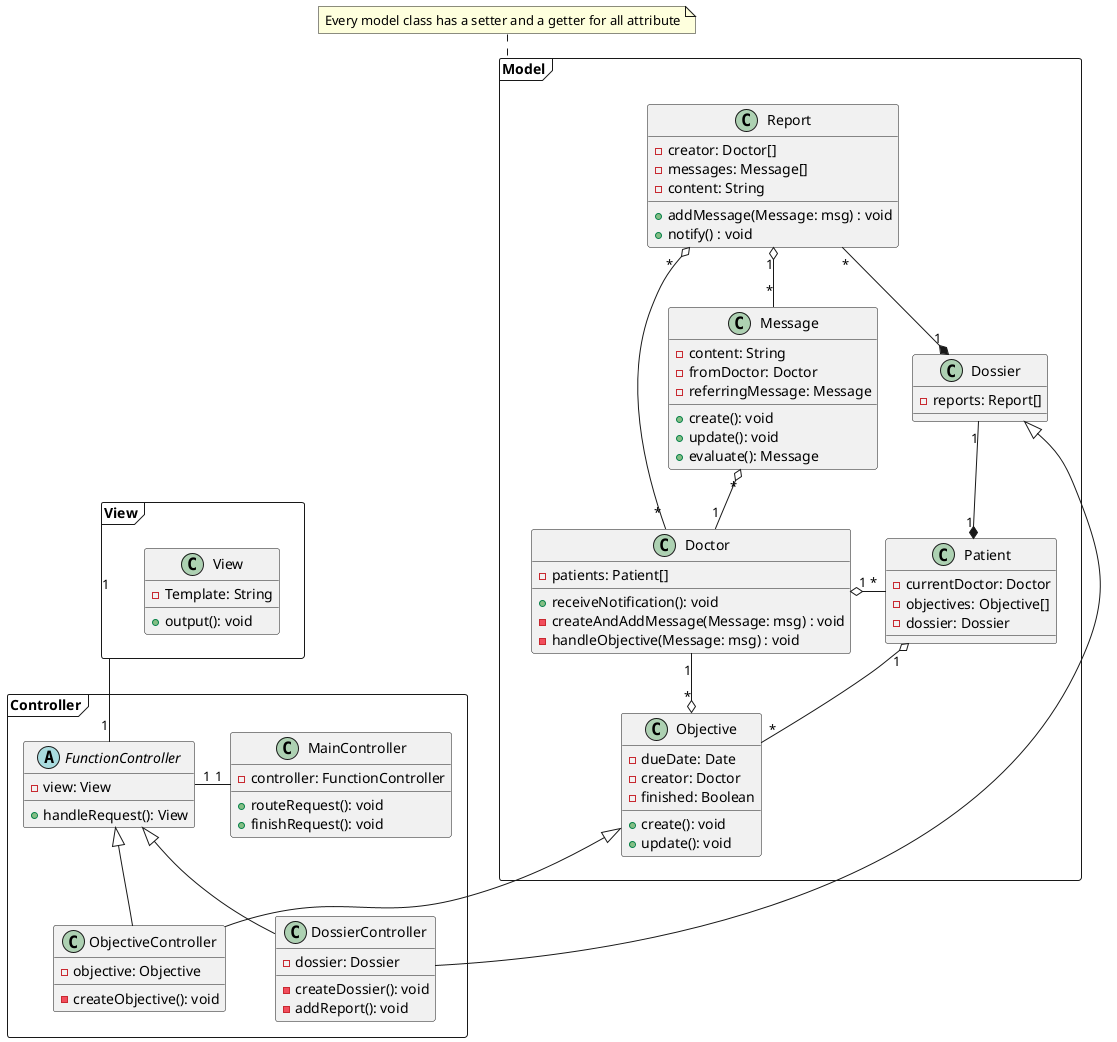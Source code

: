 @startuml
package Controller <<Frame>> {
       class MainController{
           -controller: FunctionController
           +routeRequest(): void
           +finishRequest(): void
       }
       abstract class FunctionController{
          -view: View
          +handleRequest(): View
       }
       class ObjectiveController{
         -objective: Objective
         -createObjective(): void
       }
       class DossierController{
          -dossier: Dossier
          -createDossier(): void
          -addReport(): void
       }

}
package View <<Frame>> {
    class View{
        -Template: String
        +output(): void
    }
}
package Model <<Frame>> {
    class Doctor{
        -patients: Patient[]
        +receiveNotification(): void
        -createAndAddMessage(Message: msg) : void
        -handleObjective(Message: msg) : void
    }

    class Patient{
        -currentDoctor: Doctor
        -objectives: Objective[]
        -dossier: Dossier
    }

    class Objective{
        -dueDate: Date
        -creator: Doctor
        -finished: Boolean
        +create(): void
        +update(): void
    }

    class Report{
        -creator: Doctor[]
        -messages: Message[]
        -content: String
        +addMessage(Message: msg) : void
        +notify() : void
    }

    class Dossier{
        -reports: Report[]
    }

    class Message{
        -content: String
        -fromDoctor: Doctor
        -referringMessage: Message
        +create(): void
        +update(): void
        +evaluate(): Message
    }
}
Objective "*" o-- "1" Doctor
Doctor "1" o- "*" Patient
Patient "1" o-- "*" Objective
Report " *  " o-- "*" Doctor
Report "1" o-- "*" Message
Message "*" o-- "1" Doctor
Dossier "1" --* "1" Patient
Report "*" -* "1" Dossier

FunctionController <|-- DossierController
Dossier <|-- DossierController
Objective <|-- ObjectiveController
FunctionController <|-- ObjectiveController
View "1" -- "1" FunctionController
FunctionController "1" - "1" MainController

note top of Model: Every model class has a setter and a getter for all attribute
@enduml